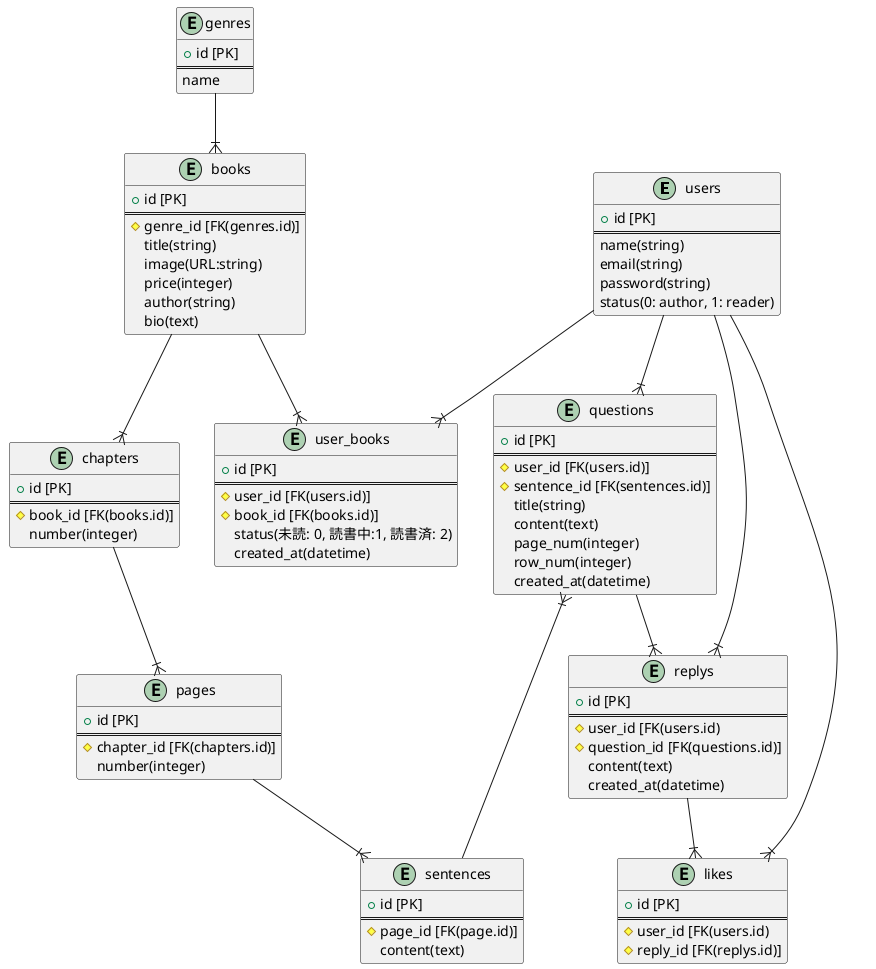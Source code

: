 @startuml erdiagram

entity "users" {
    + id [PK]
    ==
    name(string)
    email(string)
    password(string)
    status(0: author, 1: reader)
}

entity "genres" {
    + id [PK]
    ==
    name
}

entity "books" {
    + id [PK]
    ==
    # genre_id [FK(genres.id)]
    title(string)
    image(URL:string)
    price(integer)
    author(string)
    bio(text)
}

entity "chapters" {
    + id [PK]
    ==
    # book_id [FK(books.id)]
    number(integer)
}

entity "pages" {
    + id [PK]
    ==
    # chapter_id [FK(chapters.id)]
    number(integer)
}

entity "sentences" {
    + id [PK]
    ==
    # page_id [FK(page.id)]
    content(text)
}

entity "questions" {
    + id [PK]
    ==
    # user_id [FK(users.id)]
    # sentence_id [FK(sentences.id)]
    title(string)
    content(text)
    page_num(integer)
    row_num(integer)
    created_at(datetime)
}

entity "replys" {
    + id [PK]
    ==
    # user_id [FK(users.id)
    # question_id [FK(questions.id)]
    content(text)
    created_at(datetime)
}

entity "likes" {
    + id [PK]
    ==
    # user_id [FK(users.id)
    # reply_id [FK(replys.id)]
}

entity "user_books" {
    + id [PK]
    ==
    # user_id [FK(users.id)]
    # book_id [FK(books.id)]
    status(未読: 0, 読書中:1, 読書済: 2)
    created_at(datetime)
}

users --|{ user_books
books --|{ user_books
genres --|{ books
users --|{ questions
questions }|-- sentences
users --|{ replys
questions --|{ replys
users --|{ likes
replys --|{ likes
chapters --|{ pages
books --|{ chapters
pages --|{ sentences

@enduml